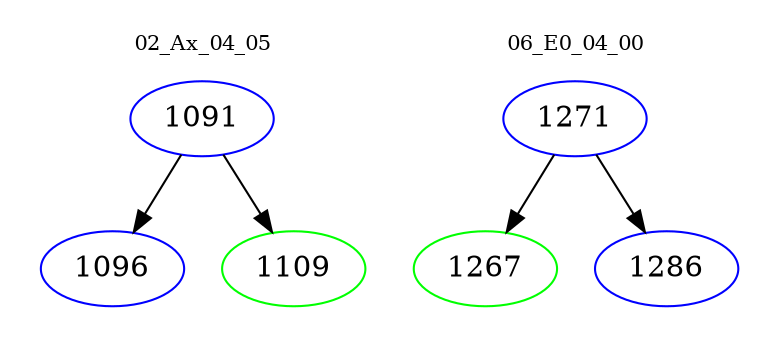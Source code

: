 digraph{
subgraph cluster_0 {
color = white
label = "02_Ax_04_05";
fontsize=10;
T0_1091 [label="1091", color="blue"]
T0_1091 -> T0_1096 [color="black"]
T0_1096 [label="1096", color="blue"]
T0_1091 -> T0_1109 [color="black"]
T0_1109 [label="1109", color="green"]
}
subgraph cluster_1 {
color = white
label = "06_E0_04_00";
fontsize=10;
T1_1271 [label="1271", color="blue"]
T1_1271 -> T1_1267 [color="black"]
T1_1267 [label="1267", color="green"]
T1_1271 -> T1_1286 [color="black"]
T1_1286 [label="1286", color="blue"]
}
}
